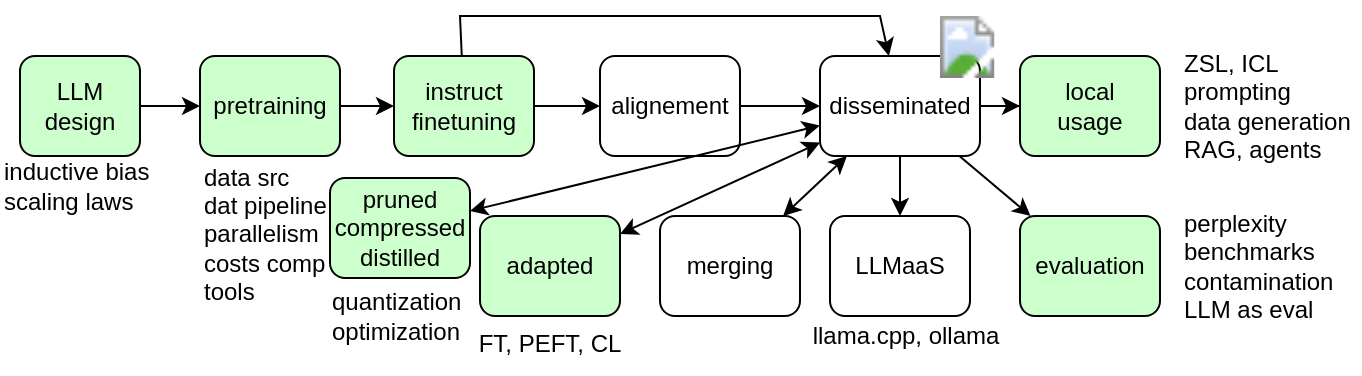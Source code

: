 <mxfile version="20.3.0" type="device"><diagram id="x2hux0v5Ti2hf9GKBPo3" name="Page-1"><mxGraphModel dx="457" dy="333" grid="1" gridSize="10" guides="1" tooltips="1" connect="1" arrows="1" fold="1" page="1" pageScale="1" pageWidth="827" pageHeight="1169" math="0" shadow="0"><root><mxCell id="0"/><mxCell id="1" parent="0"/><mxCell id="mJMjdAH-lCjHuYjlF2KX-5" value="" style="edgeStyle=orthogonalEdgeStyle;rounded=0;orthogonalLoop=1;jettySize=auto;html=1;" parent="1" source="mJMjdAH-lCjHuYjlF2KX-1" target="mJMjdAH-lCjHuYjlF2KX-2" edge="1"><mxGeometry relative="1" as="geometry"/></mxCell><mxCell id="mJMjdAH-lCjHuYjlF2KX-1" value="LLM&lt;br&gt;design" style="rounded=1;whiteSpace=wrap;html=1;fillColor=#CCFFCC;" parent="1" vertex="1"><mxGeometry x="80" y="180" width="60" height="50" as="geometry"/></mxCell><mxCell id="mJMjdAH-lCjHuYjlF2KX-9" value="" style="edgeStyle=orthogonalEdgeStyle;rounded=0;orthogonalLoop=1;jettySize=auto;html=1;" parent="1" source="mJMjdAH-lCjHuYjlF2KX-2" target="mJMjdAH-lCjHuYjlF2KX-8" edge="1"><mxGeometry relative="1" as="geometry"/></mxCell><mxCell id="mJMjdAH-lCjHuYjlF2KX-2" value="pretraining" style="rounded=1;whiteSpace=wrap;html=1;fillColor=#CCFFCC;" parent="1" vertex="1"><mxGeometry x="170" y="180" width="70" height="50" as="geometry"/></mxCell><mxCell id="mJMjdAH-lCjHuYjlF2KX-13" value="" style="edgeStyle=orthogonalEdgeStyle;rounded=0;orthogonalLoop=1;jettySize=auto;html=1;" parent="1" source="mJMjdAH-lCjHuYjlF2KX-8" target="mJMjdAH-lCjHuYjlF2KX-12" edge="1"><mxGeometry relative="1" as="geometry"/></mxCell><mxCell id="mJMjdAH-lCjHuYjlF2KX-8" value="instruct&lt;br&gt;finetuning" style="rounded=1;whiteSpace=wrap;html=1;fillColor=#CCFFCC;" parent="1" vertex="1"><mxGeometry x="267" y="180" width="70" height="50" as="geometry"/></mxCell><mxCell id="mJMjdAH-lCjHuYjlF2KX-15" value="" style="edgeStyle=orthogonalEdgeStyle;rounded=0;orthogonalLoop=1;jettySize=auto;html=1;" parent="1" source="mJMjdAH-lCjHuYjlF2KX-12" target="mJMjdAH-lCjHuYjlF2KX-14" edge="1"><mxGeometry relative="1" as="geometry"/></mxCell><mxCell id="mJMjdAH-lCjHuYjlF2KX-12" value="alignement" style="rounded=1;whiteSpace=wrap;html=1;" parent="1" vertex="1"><mxGeometry x="370" y="180" width="70" height="50" as="geometry"/></mxCell><mxCell id="mJMjdAH-lCjHuYjlF2KX-22" value="" style="edgeStyle=orthogonalEdgeStyle;rounded=0;orthogonalLoop=1;jettySize=auto;html=1;" parent="1" source="mJMjdAH-lCjHuYjlF2KX-14" target="mJMjdAH-lCjHuYjlF2KX-20" edge="1"><mxGeometry relative="1" as="geometry"/></mxCell><mxCell id="mJMjdAH-lCjHuYjlF2KX-14" value="disseminated" style="rounded=1;whiteSpace=wrap;html=1;" parent="1" vertex="1"><mxGeometry x="480" y="180" width="80" height="50" as="geometry"/></mxCell><mxCell id="mJMjdAH-lCjHuYjlF2KX-16" value="" style="endArrow=classic;html=1;rounded=0;" parent="1" source="mJMjdAH-lCjHuYjlF2KX-8" target="mJMjdAH-lCjHuYjlF2KX-14" edge="1"><mxGeometry width="50" height="50" relative="1" as="geometry"><mxPoint x="390" y="480" as="sourcePoint"/><mxPoint x="550" y="160" as="targetPoint"/><Array as="points"><mxPoint x="300" y="160"/><mxPoint x="510" y="160"/></Array></mxGeometry></mxCell><mxCell id="mJMjdAH-lCjHuYjlF2KX-17" value="merging" style="rounded=1;whiteSpace=wrap;html=1;" parent="1" vertex="1"><mxGeometry x="400" y="260" width="70" height="50" as="geometry"/></mxCell><mxCell id="mJMjdAH-lCjHuYjlF2KX-18" value="adapted" style="rounded=1;whiteSpace=wrap;html=1;fillColor=#CCFFCC;" parent="1" vertex="1"><mxGeometry x="310" y="260" width="70" height="50" as="geometry"/></mxCell><mxCell id="mJMjdAH-lCjHuYjlF2KX-19" value="pruned compressed&lt;br&gt;distilled" style="rounded=1;whiteSpace=wrap;html=1;fillColor=#CCFFCC;" parent="1" vertex="1"><mxGeometry x="235" y="241" width="70" height="50" as="geometry"/></mxCell><mxCell id="mJMjdAH-lCjHuYjlF2KX-20" value="local&lt;br&gt;usage" style="rounded=1;whiteSpace=wrap;html=1;fillColor=#CCFFCC;" parent="1" vertex="1"><mxGeometry x="580" y="180" width="70" height="50" as="geometry"/></mxCell><mxCell id="mJMjdAH-lCjHuYjlF2KX-21" value="LLMaaS" style="rounded=1;whiteSpace=wrap;html=1;" parent="1" vertex="1"><mxGeometry x="485" y="260" width="70" height="50" as="geometry"/></mxCell><mxCell id="mJMjdAH-lCjHuYjlF2KX-24" value="" style="endArrow=classic;html=1;rounded=0;" parent="1" source="mJMjdAH-lCjHuYjlF2KX-14" target="mJMjdAH-lCjHuYjlF2KX-21" edge="1"><mxGeometry width="50" height="50" relative="1" as="geometry"><mxPoint x="470" y="360" as="sourcePoint"/><mxPoint x="520" y="310" as="targetPoint"/></mxGeometry></mxCell><mxCell id="mJMjdAH-lCjHuYjlF2KX-25" value="" style="endArrow=classic;html=1;rounded=0;startArrow=classic;startFill=1;" parent="1" source="mJMjdAH-lCjHuYjlF2KX-14" target="mJMjdAH-lCjHuYjlF2KX-18" edge="1"><mxGeometry width="50" height="50" relative="1" as="geometry"><mxPoint x="470" y="360" as="sourcePoint"/><mxPoint x="520" y="310" as="targetPoint"/></mxGeometry></mxCell><mxCell id="mJMjdAH-lCjHuYjlF2KX-26" value="" style="endArrow=classic;html=1;rounded=0;startArrow=classic;startFill=1;" parent="1" source="mJMjdAH-lCjHuYjlF2KX-14" target="mJMjdAH-lCjHuYjlF2KX-19" edge="1"><mxGeometry width="50" height="50" relative="1" as="geometry"><mxPoint x="470" y="360" as="sourcePoint"/><mxPoint x="520" y="310" as="targetPoint"/></mxGeometry></mxCell><mxCell id="MfAjSwmUDBf6zUE-S3eS-1" value="inductive bias&lt;br&gt;scaling laws" style="text;html=1;strokeColor=none;fillColor=none;align=left;verticalAlign=middle;whiteSpace=wrap;rounded=0;" parent="1" vertex="1"><mxGeometry x="70" y="230" width="80" height="30" as="geometry"/></mxCell><mxCell id="MfAjSwmUDBf6zUE-S3eS-2" value="" style="endArrow=classic;html=1;rounded=0;startArrow=classic;startFill=1;" parent="1" source="mJMjdAH-lCjHuYjlF2KX-14" target="mJMjdAH-lCjHuYjlF2KX-17" edge="1"><mxGeometry width="50" height="50" relative="1" as="geometry"><mxPoint x="490" y="233.286" as="sourcePoint"/><mxPoint x="390" y="279" as="targetPoint"/></mxGeometry></mxCell><mxCell id="MfAjSwmUDBf6zUE-S3eS-3" value="evaluation" style="rounded=1;whiteSpace=wrap;html=1;fillColor=#CCFFCC;" parent="1" vertex="1"><mxGeometry x="580" y="260" width="70" height="50" as="geometry"/></mxCell><mxCell id="MfAjSwmUDBf6zUE-S3eS-4" value="" style="endArrow=classic;html=1;rounded=0;" parent="1" source="mJMjdAH-lCjHuYjlF2KX-14" target="MfAjSwmUDBf6zUE-S3eS-3" edge="1"><mxGeometry width="50" height="50" relative="1" as="geometry"><mxPoint x="390" y="390" as="sourcePoint"/><mxPoint x="440" y="340" as="targetPoint"/></mxGeometry></mxCell><mxCell id="MfAjSwmUDBf6zUE-S3eS-5" value="ZSL, ICL&lt;br&gt;prompting&lt;br&gt;data generation&lt;br&gt;RAG, agents" style="text;html=1;strokeColor=none;fillColor=none;align=left;verticalAlign=middle;whiteSpace=wrap;rounded=0;" parent="1" vertex="1"><mxGeometry x="660" y="169" width="90" height="72" as="geometry"/></mxCell><mxCell id="MfAjSwmUDBf6zUE-S3eS-6" value="FT, PEFT, CL" style="text;html=1;strokeColor=none;fillColor=none;align=center;verticalAlign=middle;whiteSpace=wrap;rounded=0;" parent="1" vertex="1"><mxGeometry x="305" y="309" width="80" height="30" as="geometry"/></mxCell><mxCell id="MfAjSwmUDBf6zUE-S3eS-7" value="perplexity&lt;br&gt;benchmarks&lt;br&gt;contamination&lt;br&gt;LLM as eval" style="text;html=1;strokeColor=none;fillColor=none;align=left;verticalAlign=middle;whiteSpace=wrap;rounded=0;" parent="1" vertex="1"><mxGeometry x="660" y="249" width="90" height="72" as="geometry"/></mxCell><mxCell id="MfAjSwmUDBf6zUE-S3eS-8" value="quantization&lt;br&gt;optimization" style="text;html=1;strokeColor=none;fillColor=none;align=left;verticalAlign=middle;whiteSpace=wrap;rounded=0;" parent="1" vertex="1"><mxGeometry x="234" y="295" width="80" height="30" as="geometry"/></mxCell><mxCell id="MfAjSwmUDBf6zUE-S3eS-9" value="llama.cpp, ollama" style="text;html=1;strokeColor=none;fillColor=none;align=center;verticalAlign=middle;whiteSpace=wrap;rounded=0;" parent="1" vertex="1"><mxGeometry x="473" y="305" width="100" height="30" as="geometry"/></mxCell><mxCell id="MfAjSwmUDBf6zUE-S3eS-10" value="data src&lt;br&gt;dat pipeline&lt;br&gt;parallelism&lt;br&gt;costs comp&lt;br&gt;tools" style="text;html=1;strokeColor=none;fillColor=none;align=left;verticalAlign=middle;whiteSpace=wrap;rounded=0;" parent="1" vertex="1"><mxGeometry x="170" y="233" width="90" height="72" as="geometry"/></mxCell><mxCell id="nMX741ChVvX3h62kumO3-1" value="" style="shape=image;html=1;verticalLabelPosition=bottom;verticalAlign=top;imageAspect=1;aspect=fixed;image=/tmp/hf.png;" vertex="1" parent="1"><mxGeometry x="538.05" y="160" width="31" height="31" as="geometry"/></mxCell></root></mxGraphModel></diagram></mxfile>
